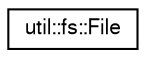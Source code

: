 digraph "Graphical Class Hierarchy"
{
  edge [fontname="FreeSans",fontsize="10",labelfontname="FreeSans",labelfontsize="10"];
  node [fontname="FreeSans",fontsize="10",shape=record];
  rankdir="LR";
  Node0 [label="util::fs::File",height=0.2,width=0.4,color="black", fillcolor="white", style="filled",URL="$structutil_1_1fs_1_1_file.html"];
}
